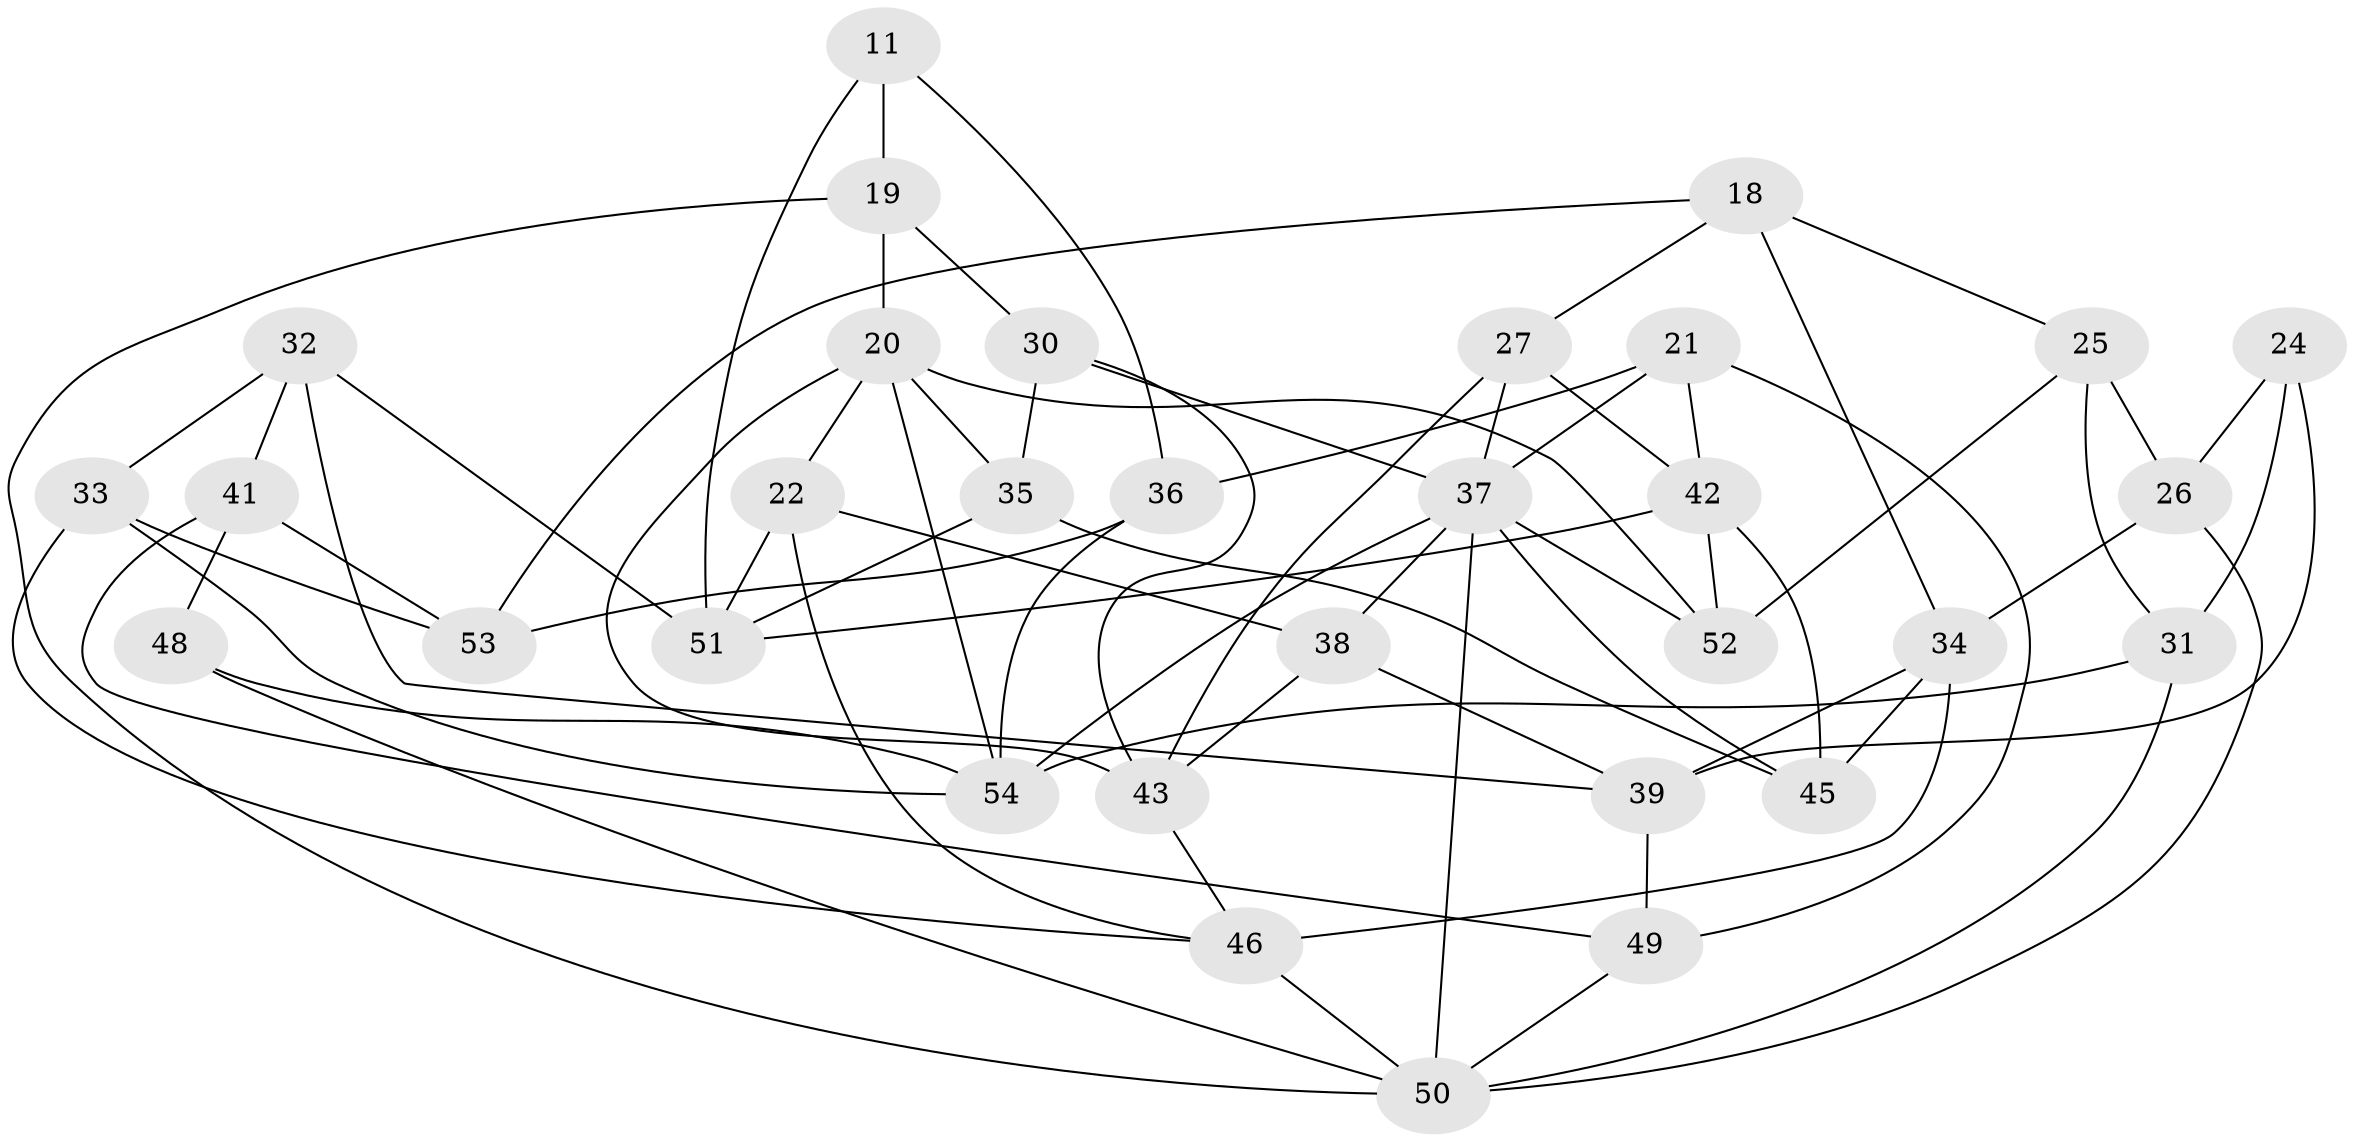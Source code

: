 // original degree distribution, {4: 1.0}
// Generated by graph-tools (version 1.1) at 2025/03/03/04/25 22:03:02]
// undirected, 32 vertices, 71 edges
graph export_dot {
graph [start="1"]
  node [color=gray90,style=filled];
  11;
  18;
  19 [super="+8"];
  20 [super="+16"];
  21;
  22;
  24;
  25;
  26;
  27;
  30;
  31 [super="+23"];
  32;
  33;
  34 [super="+15"];
  35;
  36;
  37 [super="+10+13+28"];
  38;
  39 [super="+3"];
  41;
  42 [super="+12"];
  43 [super="+29"];
  45;
  46 [super="+17"];
  48 [super="+2"];
  49;
  50 [super="+7+14"];
  51 [super="+44"];
  52;
  53;
  54 [super="+9+47+40"];
  11 -- 19 [weight=2];
  11 -- 36;
  11 -- 51;
  18 -- 27;
  18 -- 53;
  18 -- 25;
  18 -- 34;
  19 -- 20 [weight=2];
  19 -- 30;
  19 -- 50;
  20 -- 52;
  20 -- 35;
  20 -- 54;
  20 -- 22;
  20 -- 43 [weight=2];
  21 -- 49;
  21 -- 36;
  21 -- 37;
  21 -- 42;
  22 -- 51;
  22 -- 38;
  22 -- 46;
  24 -- 31 [weight=2];
  24 -- 26;
  24 -- 39;
  25 -- 31;
  25 -- 52;
  25 -- 26;
  26 -- 50;
  26 -- 34;
  27 -- 42;
  27 -- 43;
  27 -- 37;
  30 -- 35;
  30 -- 43;
  30 -- 37;
  31 -- 54 [weight=2];
  31 -- 50;
  32 -- 39;
  32 -- 33;
  32 -- 41;
  32 -- 51;
  33 -- 53;
  33 -- 54;
  33 -- 46;
  34 -- 39 [weight=2];
  34 -- 45;
  34 -- 46;
  35 -- 45;
  35 -- 51;
  36 -- 53;
  36 -- 54;
  37 -- 45;
  37 -- 38;
  37 -- 54 [weight=3];
  37 -- 50 [weight=3];
  37 -- 52;
  38 -- 43;
  38 -- 39;
  39 -- 49;
  41 -- 49;
  41 -- 53;
  41 -- 48;
  42 -- 45;
  42 -- 51 [weight=2];
  42 -- 52;
  43 -- 46;
  46 -- 50 [weight=2];
  48 -- 54 [weight=2];
  48 -- 50 [weight=3];
  49 -- 50;
}
